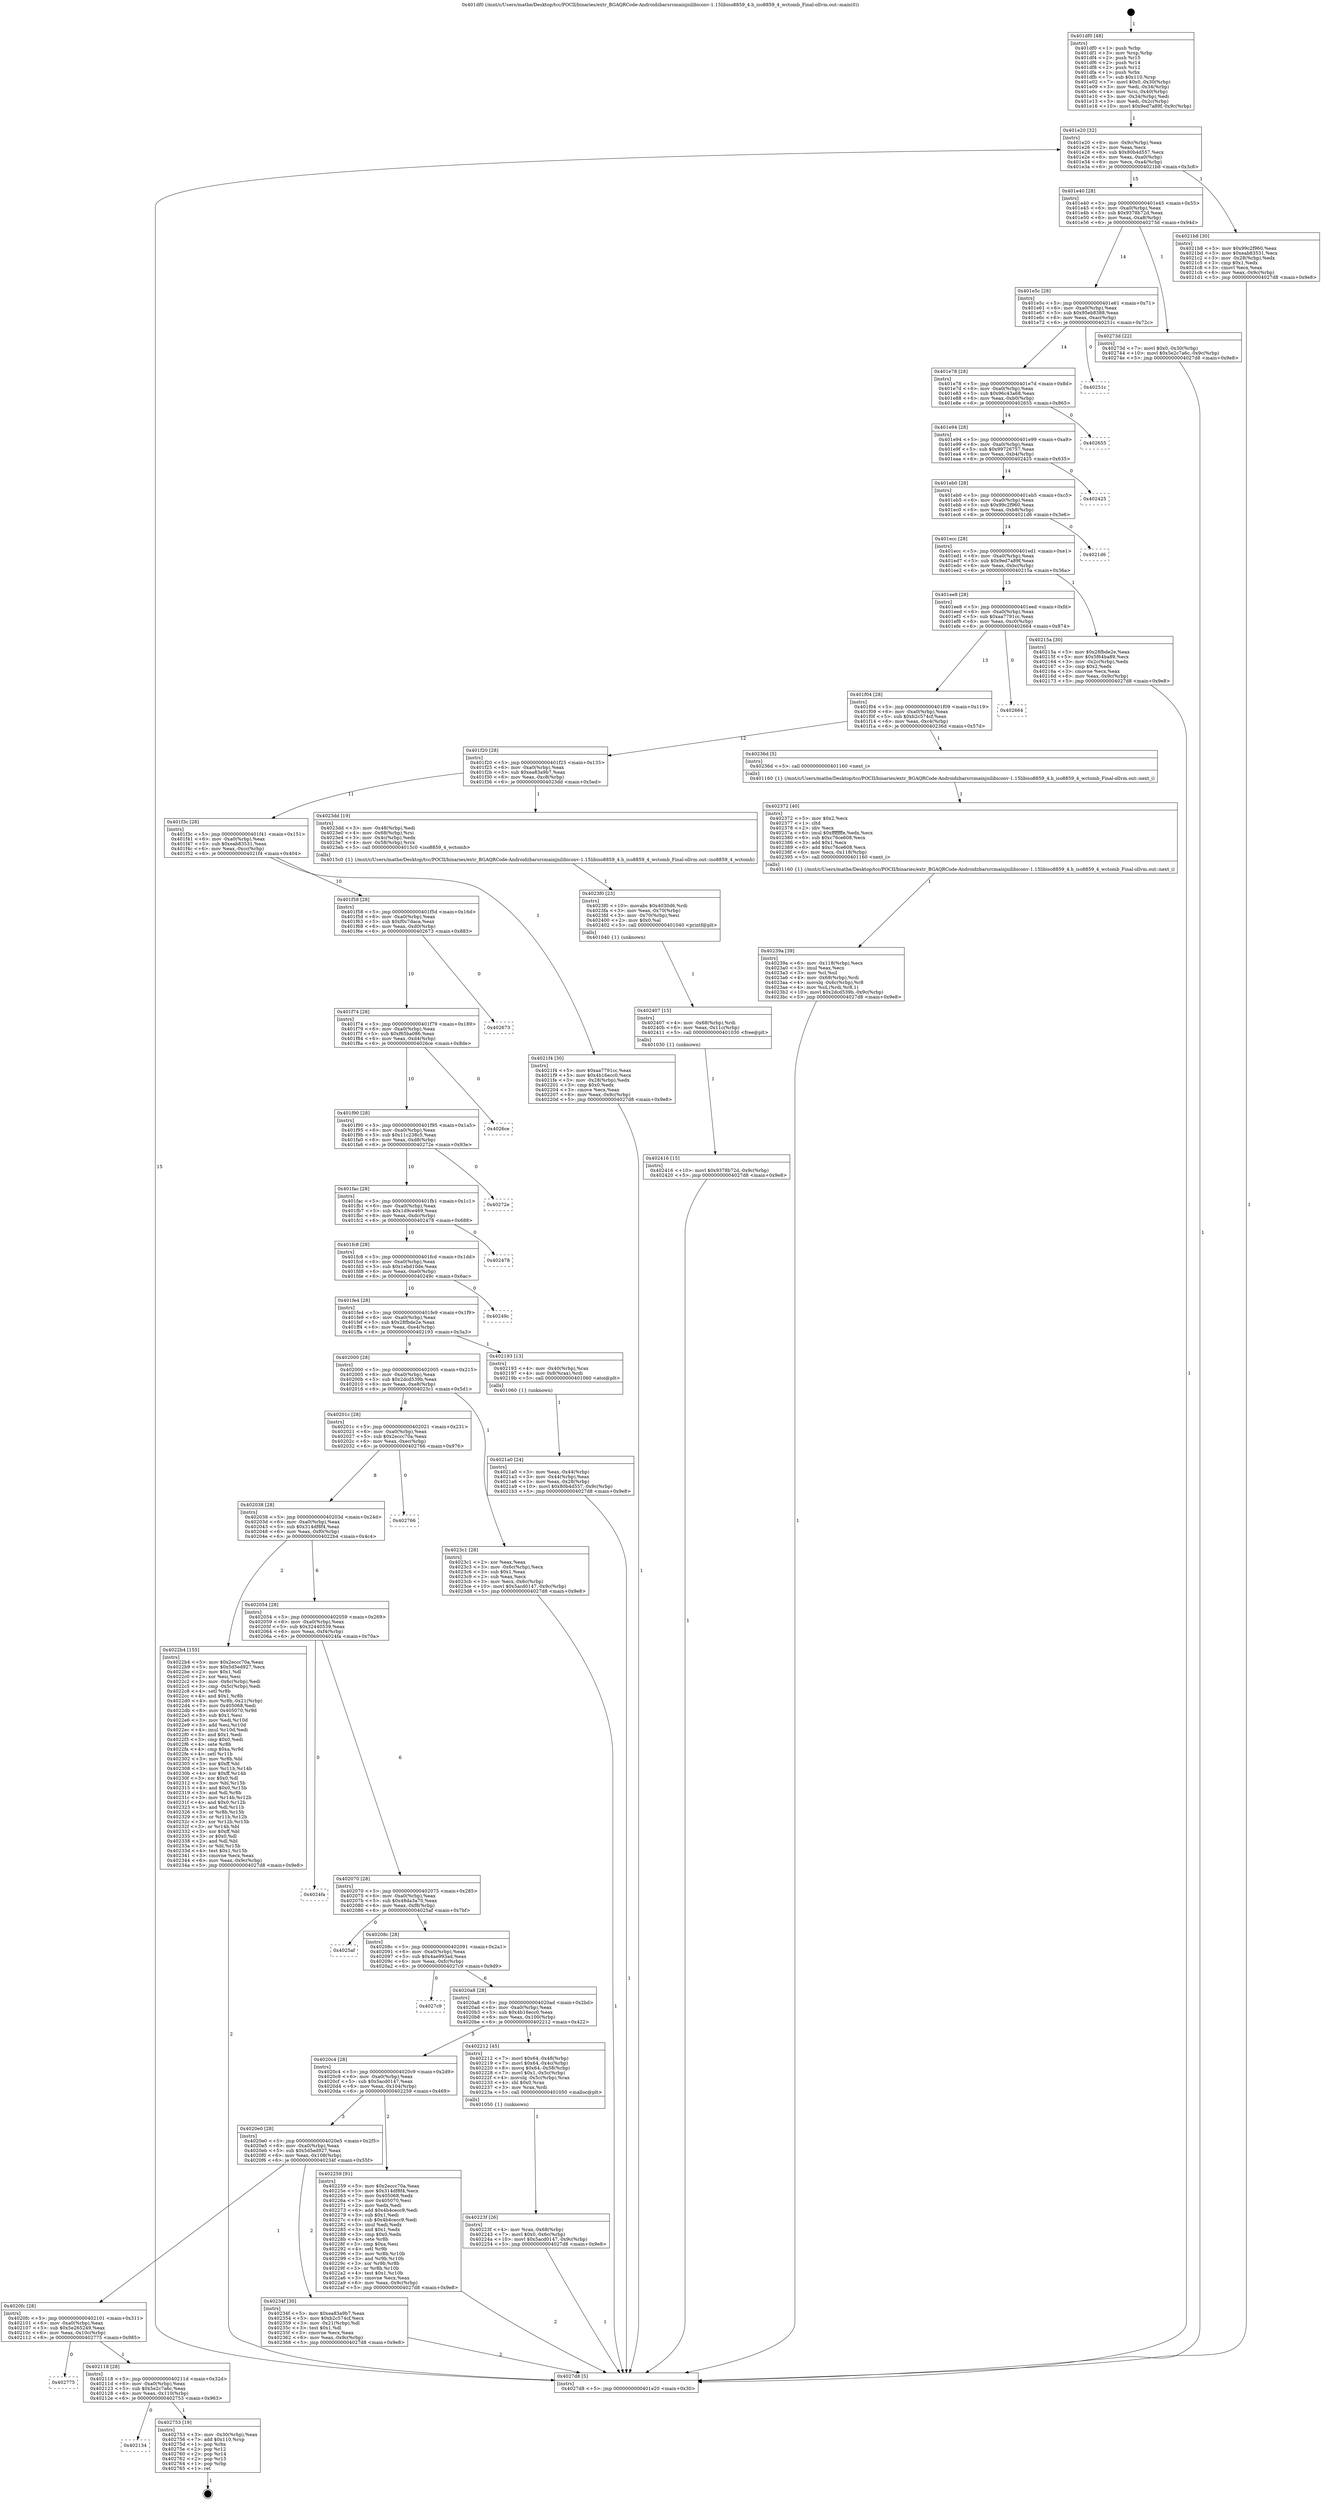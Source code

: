 digraph "0x401df0" {
  label = "0x401df0 (/mnt/c/Users/mathe/Desktop/tcc/POCII/binaries/extr_BGAQRCode-Androidzbarsrcmainjnilibiconv-1.15libiso8859_4.h_iso8859_4_wctomb_Final-ollvm.out::main(0))"
  labelloc = "t"
  node[shape=record]

  Entry [label="",width=0.3,height=0.3,shape=circle,fillcolor=black,style=filled]
  "0x401e20" [label="{
     0x401e20 [32]\l
     | [instrs]\l
     &nbsp;&nbsp;0x401e20 \<+6\>: mov -0x9c(%rbp),%eax\l
     &nbsp;&nbsp;0x401e26 \<+2\>: mov %eax,%ecx\l
     &nbsp;&nbsp;0x401e28 \<+6\>: sub $0x80b4d557,%ecx\l
     &nbsp;&nbsp;0x401e2e \<+6\>: mov %eax,-0xa0(%rbp)\l
     &nbsp;&nbsp;0x401e34 \<+6\>: mov %ecx,-0xa4(%rbp)\l
     &nbsp;&nbsp;0x401e3a \<+6\>: je 00000000004021b8 \<main+0x3c8\>\l
  }"]
  "0x4021b8" [label="{
     0x4021b8 [30]\l
     | [instrs]\l
     &nbsp;&nbsp;0x4021b8 \<+5\>: mov $0x99c2f960,%eax\l
     &nbsp;&nbsp;0x4021bd \<+5\>: mov $0xeab83531,%ecx\l
     &nbsp;&nbsp;0x4021c2 \<+3\>: mov -0x28(%rbp),%edx\l
     &nbsp;&nbsp;0x4021c5 \<+3\>: cmp $0x1,%edx\l
     &nbsp;&nbsp;0x4021c8 \<+3\>: cmovl %ecx,%eax\l
     &nbsp;&nbsp;0x4021cb \<+6\>: mov %eax,-0x9c(%rbp)\l
     &nbsp;&nbsp;0x4021d1 \<+5\>: jmp 00000000004027d8 \<main+0x9e8\>\l
  }"]
  "0x401e40" [label="{
     0x401e40 [28]\l
     | [instrs]\l
     &nbsp;&nbsp;0x401e40 \<+5\>: jmp 0000000000401e45 \<main+0x55\>\l
     &nbsp;&nbsp;0x401e45 \<+6\>: mov -0xa0(%rbp),%eax\l
     &nbsp;&nbsp;0x401e4b \<+5\>: sub $0x9378b72d,%eax\l
     &nbsp;&nbsp;0x401e50 \<+6\>: mov %eax,-0xa8(%rbp)\l
     &nbsp;&nbsp;0x401e56 \<+6\>: je 000000000040273d \<main+0x94d\>\l
  }"]
  Exit [label="",width=0.3,height=0.3,shape=circle,fillcolor=black,style=filled,peripheries=2]
  "0x40273d" [label="{
     0x40273d [22]\l
     | [instrs]\l
     &nbsp;&nbsp;0x40273d \<+7\>: movl $0x0,-0x30(%rbp)\l
     &nbsp;&nbsp;0x402744 \<+10\>: movl $0x5e2c7a6c,-0x9c(%rbp)\l
     &nbsp;&nbsp;0x40274e \<+5\>: jmp 00000000004027d8 \<main+0x9e8\>\l
  }"]
  "0x401e5c" [label="{
     0x401e5c [28]\l
     | [instrs]\l
     &nbsp;&nbsp;0x401e5c \<+5\>: jmp 0000000000401e61 \<main+0x71\>\l
     &nbsp;&nbsp;0x401e61 \<+6\>: mov -0xa0(%rbp),%eax\l
     &nbsp;&nbsp;0x401e67 \<+5\>: sub $0x95eb8388,%eax\l
     &nbsp;&nbsp;0x401e6c \<+6\>: mov %eax,-0xac(%rbp)\l
     &nbsp;&nbsp;0x401e72 \<+6\>: je 000000000040251c \<main+0x72c\>\l
  }"]
  "0x402134" [label="{
     0x402134\l
  }", style=dashed]
  "0x40251c" [label="{
     0x40251c\l
  }", style=dashed]
  "0x401e78" [label="{
     0x401e78 [28]\l
     | [instrs]\l
     &nbsp;&nbsp;0x401e78 \<+5\>: jmp 0000000000401e7d \<main+0x8d\>\l
     &nbsp;&nbsp;0x401e7d \<+6\>: mov -0xa0(%rbp),%eax\l
     &nbsp;&nbsp;0x401e83 \<+5\>: sub $0x96c43a68,%eax\l
     &nbsp;&nbsp;0x401e88 \<+6\>: mov %eax,-0xb0(%rbp)\l
     &nbsp;&nbsp;0x401e8e \<+6\>: je 0000000000402655 \<main+0x865\>\l
  }"]
  "0x402753" [label="{
     0x402753 [19]\l
     | [instrs]\l
     &nbsp;&nbsp;0x402753 \<+3\>: mov -0x30(%rbp),%eax\l
     &nbsp;&nbsp;0x402756 \<+7\>: add $0x110,%rsp\l
     &nbsp;&nbsp;0x40275d \<+1\>: pop %rbx\l
     &nbsp;&nbsp;0x40275e \<+2\>: pop %r12\l
     &nbsp;&nbsp;0x402760 \<+2\>: pop %r14\l
     &nbsp;&nbsp;0x402762 \<+2\>: pop %r15\l
     &nbsp;&nbsp;0x402764 \<+1\>: pop %rbp\l
     &nbsp;&nbsp;0x402765 \<+1\>: ret\l
  }"]
  "0x402655" [label="{
     0x402655\l
  }", style=dashed]
  "0x401e94" [label="{
     0x401e94 [28]\l
     | [instrs]\l
     &nbsp;&nbsp;0x401e94 \<+5\>: jmp 0000000000401e99 \<main+0xa9\>\l
     &nbsp;&nbsp;0x401e99 \<+6\>: mov -0xa0(%rbp),%eax\l
     &nbsp;&nbsp;0x401e9f \<+5\>: sub $0x99726757,%eax\l
     &nbsp;&nbsp;0x401ea4 \<+6\>: mov %eax,-0xb4(%rbp)\l
     &nbsp;&nbsp;0x401eaa \<+6\>: je 0000000000402425 \<main+0x635\>\l
  }"]
  "0x402118" [label="{
     0x402118 [28]\l
     | [instrs]\l
     &nbsp;&nbsp;0x402118 \<+5\>: jmp 000000000040211d \<main+0x32d\>\l
     &nbsp;&nbsp;0x40211d \<+6\>: mov -0xa0(%rbp),%eax\l
     &nbsp;&nbsp;0x402123 \<+5\>: sub $0x5e2c7a6c,%eax\l
     &nbsp;&nbsp;0x402128 \<+6\>: mov %eax,-0x110(%rbp)\l
     &nbsp;&nbsp;0x40212e \<+6\>: je 0000000000402753 \<main+0x963\>\l
  }"]
  "0x402425" [label="{
     0x402425\l
  }", style=dashed]
  "0x401eb0" [label="{
     0x401eb0 [28]\l
     | [instrs]\l
     &nbsp;&nbsp;0x401eb0 \<+5\>: jmp 0000000000401eb5 \<main+0xc5\>\l
     &nbsp;&nbsp;0x401eb5 \<+6\>: mov -0xa0(%rbp),%eax\l
     &nbsp;&nbsp;0x401ebb \<+5\>: sub $0x99c2f960,%eax\l
     &nbsp;&nbsp;0x401ec0 \<+6\>: mov %eax,-0xb8(%rbp)\l
     &nbsp;&nbsp;0x401ec6 \<+6\>: je 00000000004021d6 \<main+0x3e6\>\l
  }"]
  "0x402775" [label="{
     0x402775\l
  }", style=dashed]
  "0x4021d6" [label="{
     0x4021d6\l
  }", style=dashed]
  "0x401ecc" [label="{
     0x401ecc [28]\l
     | [instrs]\l
     &nbsp;&nbsp;0x401ecc \<+5\>: jmp 0000000000401ed1 \<main+0xe1\>\l
     &nbsp;&nbsp;0x401ed1 \<+6\>: mov -0xa0(%rbp),%eax\l
     &nbsp;&nbsp;0x401ed7 \<+5\>: sub $0x9ed7a89f,%eax\l
     &nbsp;&nbsp;0x401edc \<+6\>: mov %eax,-0xbc(%rbp)\l
     &nbsp;&nbsp;0x401ee2 \<+6\>: je 000000000040215a \<main+0x36a\>\l
  }"]
  "0x402416" [label="{
     0x402416 [15]\l
     | [instrs]\l
     &nbsp;&nbsp;0x402416 \<+10\>: movl $0x9378b72d,-0x9c(%rbp)\l
     &nbsp;&nbsp;0x402420 \<+5\>: jmp 00000000004027d8 \<main+0x9e8\>\l
  }"]
  "0x40215a" [label="{
     0x40215a [30]\l
     | [instrs]\l
     &nbsp;&nbsp;0x40215a \<+5\>: mov $0x28fbde2e,%eax\l
     &nbsp;&nbsp;0x40215f \<+5\>: mov $0x5f64ba89,%ecx\l
     &nbsp;&nbsp;0x402164 \<+3\>: mov -0x2c(%rbp),%edx\l
     &nbsp;&nbsp;0x402167 \<+3\>: cmp $0x2,%edx\l
     &nbsp;&nbsp;0x40216a \<+3\>: cmovne %ecx,%eax\l
     &nbsp;&nbsp;0x40216d \<+6\>: mov %eax,-0x9c(%rbp)\l
     &nbsp;&nbsp;0x402173 \<+5\>: jmp 00000000004027d8 \<main+0x9e8\>\l
  }"]
  "0x401ee8" [label="{
     0x401ee8 [28]\l
     | [instrs]\l
     &nbsp;&nbsp;0x401ee8 \<+5\>: jmp 0000000000401eed \<main+0xfd\>\l
     &nbsp;&nbsp;0x401eed \<+6\>: mov -0xa0(%rbp),%eax\l
     &nbsp;&nbsp;0x401ef3 \<+5\>: sub $0xaa7791cc,%eax\l
     &nbsp;&nbsp;0x401ef8 \<+6\>: mov %eax,-0xc0(%rbp)\l
     &nbsp;&nbsp;0x401efe \<+6\>: je 0000000000402664 \<main+0x874\>\l
  }"]
  "0x4027d8" [label="{
     0x4027d8 [5]\l
     | [instrs]\l
     &nbsp;&nbsp;0x4027d8 \<+5\>: jmp 0000000000401e20 \<main+0x30\>\l
  }"]
  "0x401df0" [label="{
     0x401df0 [48]\l
     | [instrs]\l
     &nbsp;&nbsp;0x401df0 \<+1\>: push %rbp\l
     &nbsp;&nbsp;0x401df1 \<+3\>: mov %rsp,%rbp\l
     &nbsp;&nbsp;0x401df4 \<+2\>: push %r15\l
     &nbsp;&nbsp;0x401df6 \<+2\>: push %r14\l
     &nbsp;&nbsp;0x401df8 \<+2\>: push %r12\l
     &nbsp;&nbsp;0x401dfa \<+1\>: push %rbx\l
     &nbsp;&nbsp;0x401dfb \<+7\>: sub $0x110,%rsp\l
     &nbsp;&nbsp;0x401e02 \<+7\>: movl $0x0,-0x30(%rbp)\l
     &nbsp;&nbsp;0x401e09 \<+3\>: mov %edi,-0x34(%rbp)\l
     &nbsp;&nbsp;0x401e0c \<+4\>: mov %rsi,-0x40(%rbp)\l
     &nbsp;&nbsp;0x401e10 \<+3\>: mov -0x34(%rbp),%edi\l
     &nbsp;&nbsp;0x401e13 \<+3\>: mov %edi,-0x2c(%rbp)\l
     &nbsp;&nbsp;0x401e16 \<+10\>: movl $0x9ed7a89f,-0x9c(%rbp)\l
  }"]
  "0x402407" [label="{
     0x402407 [15]\l
     | [instrs]\l
     &nbsp;&nbsp;0x402407 \<+4\>: mov -0x68(%rbp),%rdi\l
     &nbsp;&nbsp;0x40240b \<+6\>: mov %eax,-0x11c(%rbp)\l
     &nbsp;&nbsp;0x402411 \<+5\>: call 0000000000401030 \<free@plt\>\l
     | [calls]\l
     &nbsp;&nbsp;0x401030 \{1\} (unknown)\l
  }"]
  "0x402664" [label="{
     0x402664\l
  }", style=dashed]
  "0x401f04" [label="{
     0x401f04 [28]\l
     | [instrs]\l
     &nbsp;&nbsp;0x401f04 \<+5\>: jmp 0000000000401f09 \<main+0x119\>\l
     &nbsp;&nbsp;0x401f09 \<+6\>: mov -0xa0(%rbp),%eax\l
     &nbsp;&nbsp;0x401f0f \<+5\>: sub $0xb2c574cf,%eax\l
     &nbsp;&nbsp;0x401f14 \<+6\>: mov %eax,-0xc4(%rbp)\l
     &nbsp;&nbsp;0x401f1a \<+6\>: je 000000000040236d \<main+0x57d\>\l
  }"]
  "0x4023f0" [label="{
     0x4023f0 [23]\l
     | [instrs]\l
     &nbsp;&nbsp;0x4023f0 \<+10\>: movabs $0x4030d6,%rdi\l
     &nbsp;&nbsp;0x4023fa \<+3\>: mov %eax,-0x70(%rbp)\l
     &nbsp;&nbsp;0x4023fd \<+3\>: mov -0x70(%rbp),%esi\l
     &nbsp;&nbsp;0x402400 \<+2\>: mov $0x0,%al\l
     &nbsp;&nbsp;0x402402 \<+5\>: call 0000000000401040 \<printf@plt\>\l
     | [calls]\l
     &nbsp;&nbsp;0x401040 \{1\} (unknown)\l
  }"]
  "0x40236d" [label="{
     0x40236d [5]\l
     | [instrs]\l
     &nbsp;&nbsp;0x40236d \<+5\>: call 0000000000401160 \<next_i\>\l
     | [calls]\l
     &nbsp;&nbsp;0x401160 \{1\} (/mnt/c/Users/mathe/Desktop/tcc/POCII/binaries/extr_BGAQRCode-Androidzbarsrcmainjnilibiconv-1.15libiso8859_4.h_iso8859_4_wctomb_Final-ollvm.out::next_i)\l
  }"]
  "0x401f20" [label="{
     0x401f20 [28]\l
     | [instrs]\l
     &nbsp;&nbsp;0x401f20 \<+5\>: jmp 0000000000401f25 \<main+0x135\>\l
     &nbsp;&nbsp;0x401f25 \<+6\>: mov -0xa0(%rbp),%eax\l
     &nbsp;&nbsp;0x401f2b \<+5\>: sub $0xea83a9b7,%eax\l
     &nbsp;&nbsp;0x401f30 \<+6\>: mov %eax,-0xc8(%rbp)\l
     &nbsp;&nbsp;0x401f36 \<+6\>: je 00000000004023dd \<main+0x5ed\>\l
  }"]
  "0x40239a" [label="{
     0x40239a [39]\l
     | [instrs]\l
     &nbsp;&nbsp;0x40239a \<+6\>: mov -0x118(%rbp),%ecx\l
     &nbsp;&nbsp;0x4023a0 \<+3\>: imul %eax,%ecx\l
     &nbsp;&nbsp;0x4023a3 \<+3\>: mov %cl,%sil\l
     &nbsp;&nbsp;0x4023a6 \<+4\>: mov -0x68(%rbp),%rdi\l
     &nbsp;&nbsp;0x4023aa \<+4\>: movslq -0x6c(%rbp),%r8\l
     &nbsp;&nbsp;0x4023ae \<+4\>: mov %sil,(%rdi,%r8,1)\l
     &nbsp;&nbsp;0x4023b2 \<+10\>: movl $0x2dcd539b,-0x9c(%rbp)\l
     &nbsp;&nbsp;0x4023bc \<+5\>: jmp 00000000004027d8 \<main+0x9e8\>\l
  }"]
  "0x4023dd" [label="{
     0x4023dd [19]\l
     | [instrs]\l
     &nbsp;&nbsp;0x4023dd \<+3\>: mov -0x48(%rbp),%edi\l
     &nbsp;&nbsp;0x4023e0 \<+4\>: mov -0x68(%rbp),%rsi\l
     &nbsp;&nbsp;0x4023e4 \<+3\>: mov -0x4c(%rbp),%edx\l
     &nbsp;&nbsp;0x4023e7 \<+4\>: mov -0x58(%rbp),%rcx\l
     &nbsp;&nbsp;0x4023eb \<+5\>: call 00000000004015c0 \<iso8859_4_wctomb\>\l
     | [calls]\l
     &nbsp;&nbsp;0x4015c0 \{1\} (/mnt/c/Users/mathe/Desktop/tcc/POCII/binaries/extr_BGAQRCode-Androidzbarsrcmainjnilibiconv-1.15libiso8859_4.h_iso8859_4_wctomb_Final-ollvm.out::iso8859_4_wctomb)\l
  }"]
  "0x401f3c" [label="{
     0x401f3c [28]\l
     | [instrs]\l
     &nbsp;&nbsp;0x401f3c \<+5\>: jmp 0000000000401f41 \<main+0x151\>\l
     &nbsp;&nbsp;0x401f41 \<+6\>: mov -0xa0(%rbp),%eax\l
     &nbsp;&nbsp;0x401f47 \<+5\>: sub $0xeab83531,%eax\l
     &nbsp;&nbsp;0x401f4c \<+6\>: mov %eax,-0xcc(%rbp)\l
     &nbsp;&nbsp;0x401f52 \<+6\>: je 00000000004021f4 \<main+0x404\>\l
  }"]
  "0x402372" [label="{
     0x402372 [40]\l
     | [instrs]\l
     &nbsp;&nbsp;0x402372 \<+5\>: mov $0x2,%ecx\l
     &nbsp;&nbsp;0x402377 \<+1\>: cltd\l
     &nbsp;&nbsp;0x402378 \<+2\>: idiv %ecx\l
     &nbsp;&nbsp;0x40237a \<+6\>: imul $0xfffffffe,%edx,%ecx\l
     &nbsp;&nbsp;0x402380 \<+6\>: sub $0xc76ce608,%ecx\l
     &nbsp;&nbsp;0x402386 \<+3\>: add $0x1,%ecx\l
     &nbsp;&nbsp;0x402389 \<+6\>: add $0xc76ce608,%ecx\l
     &nbsp;&nbsp;0x40238f \<+6\>: mov %ecx,-0x118(%rbp)\l
     &nbsp;&nbsp;0x402395 \<+5\>: call 0000000000401160 \<next_i\>\l
     | [calls]\l
     &nbsp;&nbsp;0x401160 \{1\} (/mnt/c/Users/mathe/Desktop/tcc/POCII/binaries/extr_BGAQRCode-Androidzbarsrcmainjnilibiconv-1.15libiso8859_4.h_iso8859_4_wctomb_Final-ollvm.out::next_i)\l
  }"]
  "0x4021f4" [label="{
     0x4021f4 [30]\l
     | [instrs]\l
     &nbsp;&nbsp;0x4021f4 \<+5\>: mov $0xaa7791cc,%eax\l
     &nbsp;&nbsp;0x4021f9 \<+5\>: mov $0x4b16ecc0,%ecx\l
     &nbsp;&nbsp;0x4021fe \<+3\>: mov -0x28(%rbp),%edx\l
     &nbsp;&nbsp;0x402201 \<+3\>: cmp $0x0,%edx\l
     &nbsp;&nbsp;0x402204 \<+3\>: cmove %ecx,%eax\l
     &nbsp;&nbsp;0x402207 \<+6\>: mov %eax,-0x9c(%rbp)\l
     &nbsp;&nbsp;0x40220d \<+5\>: jmp 00000000004027d8 \<main+0x9e8\>\l
  }"]
  "0x401f58" [label="{
     0x401f58 [28]\l
     | [instrs]\l
     &nbsp;&nbsp;0x401f58 \<+5\>: jmp 0000000000401f5d \<main+0x16d\>\l
     &nbsp;&nbsp;0x401f5d \<+6\>: mov -0xa0(%rbp),%eax\l
     &nbsp;&nbsp;0x401f63 \<+5\>: sub $0xf0c7daca,%eax\l
     &nbsp;&nbsp;0x401f68 \<+6\>: mov %eax,-0xd0(%rbp)\l
     &nbsp;&nbsp;0x401f6e \<+6\>: je 0000000000402673 \<main+0x883\>\l
  }"]
  "0x4020fc" [label="{
     0x4020fc [28]\l
     | [instrs]\l
     &nbsp;&nbsp;0x4020fc \<+5\>: jmp 0000000000402101 \<main+0x311\>\l
     &nbsp;&nbsp;0x402101 \<+6\>: mov -0xa0(%rbp),%eax\l
     &nbsp;&nbsp;0x402107 \<+5\>: sub $0x5e265249,%eax\l
     &nbsp;&nbsp;0x40210c \<+6\>: mov %eax,-0x10c(%rbp)\l
     &nbsp;&nbsp;0x402112 \<+6\>: je 0000000000402775 \<main+0x985\>\l
  }"]
  "0x402673" [label="{
     0x402673\l
  }", style=dashed]
  "0x401f74" [label="{
     0x401f74 [28]\l
     | [instrs]\l
     &nbsp;&nbsp;0x401f74 \<+5\>: jmp 0000000000401f79 \<main+0x189\>\l
     &nbsp;&nbsp;0x401f79 \<+6\>: mov -0xa0(%rbp),%eax\l
     &nbsp;&nbsp;0x401f7f \<+5\>: sub $0xf65ba086,%eax\l
     &nbsp;&nbsp;0x401f84 \<+6\>: mov %eax,-0xd4(%rbp)\l
     &nbsp;&nbsp;0x401f8a \<+6\>: je 00000000004026ce \<main+0x8de\>\l
  }"]
  "0x40234f" [label="{
     0x40234f [30]\l
     | [instrs]\l
     &nbsp;&nbsp;0x40234f \<+5\>: mov $0xea83a9b7,%eax\l
     &nbsp;&nbsp;0x402354 \<+5\>: mov $0xb2c574cf,%ecx\l
     &nbsp;&nbsp;0x402359 \<+3\>: mov -0x21(%rbp),%dl\l
     &nbsp;&nbsp;0x40235c \<+3\>: test $0x1,%dl\l
     &nbsp;&nbsp;0x40235f \<+3\>: cmovne %ecx,%eax\l
     &nbsp;&nbsp;0x402362 \<+6\>: mov %eax,-0x9c(%rbp)\l
     &nbsp;&nbsp;0x402368 \<+5\>: jmp 00000000004027d8 \<main+0x9e8\>\l
  }"]
  "0x4026ce" [label="{
     0x4026ce\l
  }", style=dashed]
  "0x401f90" [label="{
     0x401f90 [28]\l
     | [instrs]\l
     &nbsp;&nbsp;0x401f90 \<+5\>: jmp 0000000000401f95 \<main+0x1a5\>\l
     &nbsp;&nbsp;0x401f95 \<+6\>: mov -0xa0(%rbp),%eax\l
     &nbsp;&nbsp;0x401f9b \<+5\>: sub $0x11c238c5,%eax\l
     &nbsp;&nbsp;0x401fa0 \<+6\>: mov %eax,-0xd8(%rbp)\l
     &nbsp;&nbsp;0x401fa6 \<+6\>: je 000000000040272e \<main+0x93e\>\l
  }"]
  "0x4020e0" [label="{
     0x4020e0 [28]\l
     | [instrs]\l
     &nbsp;&nbsp;0x4020e0 \<+5\>: jmp 00000000004020e5 \<main+0x2f5\>\l
     &nbsp;&nbsp;0x4020e5 \<+6\>: mov -0xa0(%rbp),%eax\l
     &nbsp;&nbsp;0x4020eb \<+5\>: sub $0x5d5ed927,%eax\l
     &nbsp;&nbsp;0x4020f0 \<+6\>: mov %eax,-0x108(%rbp)\l
     &nbsp;&nbsp;0x4020f6 \<+6\>: je 000000000040234f \<main+0x55f\>\l
  }"]
  "0x40272e" [label="{
     0x40272e\l
  }", style=dashed]
  "0x401fac" [label="{
     0x401fac [28]\l
     | [instrs]\l
     &nbsp;&nbsp;0x401fac \<+5\>: jmp 0000000000401fb1 \<main+0x1c1\>\l
     &nbsp;&nbsp;0x401fb1 \<+6\>: mov -0xa0(%rbp),%eax\l
     &nbsp;&nbsp;0x401fb7 \<+5\>: sub $0x1d9ce469,%eax\l
     &nbsp;&nbsp;0x401fbc \<+6\>: mov %eax,-0xdc(%rbp)\l
     &nbsp;&nbsp;0x401fc2 \<+6\>: je 0000000000402478 \<main+0x688\>\l
  }"]
  "0x402259" [label="{
     0x402259 [91]\l
     | [instrs]\l
     &nbsp;&nbsp;0x402259 \<+5\>: mov $0x2eccc70a,%eax\l
     &nbsp;&nbsp;0x40225e \<+5\>: mov $0x314df8f4,%ecx\l
     &nbsp;&nbsp;0x402263 \<+7\>: mov 0x405068,%edx\l
     &nbsp;&nbsp;0x40226a \<+7\>: mov 0x405070,%esi\l
     &nbsp;&nbsp;0x402271 \<+2\>: mov %edx,%edi\l
     &nbsp;&nbsp;0x402273 \<+6\>: add $0x4b4cecc9,%edi\l
     &nbsp;&nbsp;0x402279 \<+3\>: sub $0x1,%edi\l
     &nbsp;&nbsp;0x40227c \<+6\>: sub $0x4b4cecc9,%edi\l
     &nbsp;&nbsp;0x402282 \<+3\>: imul %edi,%edx\l
     &nbsp;&nbsp;0x402285 \<+3\>: and $0x1,%edx\l
     &nbsp;&nbsp;0x402288 \<+3\>: cmp $0x0,%edx\l
     &nbsp;&nbsp;0x40228b \<+4\>: sete %r8b\l
     &nbsp;&nbsp;0x40228f \<+3\>: cmp $0xa,%esi\l
     &nbsp;&nbsp;0x402292 \<+4\>: setl %r9b\l
     &nbsp;&nbsp;0x402296 \<+3\>: mov %r8b,%r10b\l
     &nbsp;&nbsp;0x402299 \<+3\>: and %r9b,%r10b\l
     &nbsp;&nbsp;0x40229c \<+3\>: xor %r9b,%r8b\l
     &nbsp;&nbsp;0x40229f \<+3\>: or %r8b,%r10b\l
     &nbsp;&nbsp;0x4022a2 \<+4\>: test $0x1,%r10b\l
     &nbsp;&nbsp;0x4022a6 \<+3\>: cmovne %ecx,%eax\l
     &nbsp;&nbsp;0x4022a9 \<+6\>: mov %eax,-0x9c(%rbp)\l
     &nbsp;&nbsp;0x4022af \<+5\>: jmp 00000000004027d8 \<main+0x9e8\>\l
  }"]
  "0x402478" [label="{
     0x402478\l
  }", style=dashed]
  "0x401fc8" [label="{
     0x401fc8 [28]\l
     | [instrs]\l
     &nbsp;&nbsp;0x401fc8 \<+5\>: jmp 0000000000401fcd \<main+0x1dd\>\l
     &nbsp;&nbsp;0x401fcd \<+6\>: mov -0xa0(%rbp),%eax\l
     &nbsp;&nbsp;0x401fd3 \<+5\>: sub $0x1ebd10de,%eax\l
     &nbsp;&nbsp;0x401fd8 \<+6\>: mov %eax,-0xe0(%rbp)\l
     &nbsp;&nbsp;0x401fde \<+6\>: je 000000000040249c \<main+0x6ac\>\l
  }"]
  "0x40223f" [label="{
     0x40223f [26]\l
     | [instrs]\l
     &nbsp;&nbsp;0x40223f \<+4\>: mov %rax,-0x68(%rbp)\l
     &nbsp;&nbsp;0x402243 \<+7\>: movl $0x0,-0x6c(%rbp)\l
     &nbsp;&nbsp;0x40224a \<+10\>: movl $0x5acd0147,-0x9c(%rbp)\l
     &nbsp;&nbsp;0x402254 \<+5\>: jmp 00000000004027d8 \<main+0x9e8\>\l
  }"]
  "0x40249c" [label="{
     0x40249c\l
  }", style=dashed]
  "0x401fe4" [label="{
     0x401fe4 [28]\l
     | [instrs]\l
     &nbsp;&nbsp;0x401fe4 \<+5\>: jmp 0000000000401fe9 \<main+0x1f9\>\l
     &nbsp;&nbsp;0x401fe9 \<+6\>: mov -0xa0(%rbp),%eax\l
     &nbsp;&nbsp;0x401fef \<+5\>: sub $0x28fbde2e,%eax\l
     &nbsp;&nbsp;0x401ff4 \<+6\>: mov %eax,-0xe4(%rbp)\l
     &nbsp;&nbsp;0x401ffa \<+6\>: je 0000000000402193 \<main+0x3a3\>\l
  }"]
  "0x4020c4" [label="{
     0x4020c4 [28]\l
     | [instrs]\l
     &nbsp;&nbsp;0x4020c4 \<+5\>: jmp 00000000004020c9 \<main+0x2d9\>\l
     &nbsp;&nbsp;0x4020c9 \<+6\>: mov -0xa0(%rbp),%eax\l
     &nbsp;&nbsp;0x4020cf \<+5\>: sub $0x5acd0147,%eax\l
     &nbsp;&nbsp;0x4020d4 \<+6\>: mov %eax,-0x104(%rbp)\l
     &nbsp;&nbsp;0x4020da \<+6\>: je 0000000000402259 \<main+0x469\>\l
  }"]
  "0x402193" [label="{
     0x402193 [13]\l
     | [instrs]\l
     &nbsp;&nbsp;0x402193 \<+4\>: mov -0x40(%rbp),%rax\l
     &nbsp;&nbsp;0x402197 \<+4\>: mov 0x8(%rax),%rdi\l
     &nbsp;&nbsp;0x40219b \<+5\>: call 0000000000401060 \<atoi@plt\>\l
     | [calls]\l
     &nbsp;&nbsp;0x401060 \{1\} (unknown)\l
  }"]
  "0x402000" [label="{
     0x402000 [28]\l
     | [instrs]\l
     &nbsp;&nbsp;0x402000 \<+5\>: jmp 0000000000402005 \<main+0x215\>\l
     &nbsp;&nbsp;0x402005 \<+6\>: mov -0xa0(%rbp),%eax\l
     &nbsp;&nbsp;0x40200b \<+5\>: sub $0x2dcd539b,%eax\l
     &nbsp;&nbsp;0x402010 \<+6\>: mov %eax,-0xe8(%rbp)\l
     &nbsp;&nbsp;0x402016 \<+6\>: je 00000000004023c1 \<main+0x5d1\>\l
  }"]
  "0x4021a0" [label="{
     0x4021a0 [24]\l
     | [instrs]\l
     &nbsp;&nbsp;0x4021a0 \<+3\>: mov %eax,-0x44(%rbp)\l
     &nbsp;&nbsp;0x4021a3 \<+3\>: mov -0x44(%rbp),%eax\l
     &nbsp;&nbsp;0x4021a6 \<+3\>: mov %eax,-0x28(%rbp)\l
     &nbsp;&nbsp;0x4021a9 \<+10\>: movl $0x80b4d557,-0x9c(%rbp)\l
     &nbsp;&nbsp;0x4021b3 \<+5\>: jmp 00000000004027d8 \<main+0x9e8\>\l
  }"]
  "0x402212" [label="{
     0x402212 [45]\l
     | [instrs]\l
     &nbsp;&nbsp;0x402212 \<+7\>: movl $0x64,-0x48(%rbp)\l
     &nbsp;&nbsp;0x402219 \<+7\>: movl $0x64,-0x4c(%rbp)\l
     &nbsp;&nbsp;0x402220 \<+8\>: movq $0x64,-0x58(%rbp)\l
     &nbsp;&nbsp;0x402228 \<+7\>: movl $0x1,-0x5c(%rbp)\l
     &nbsp;&nbsp;0x40222f \<+4\>: movslq -0x5c(%rbp),%rax\l
     &nbsp;&nbsp;0x402233 \<+4\>: shl $0x0,%rax\l
     &nbsp;&nbsp;0x402237 \<+3\>: mov %rax,%rdi\l
     &nbsp;&nbsp;0x40223a \<+5\>: call 0000000000401050 \<malloc@plt\>\l
     | [calls]\l
     &nbsp;&nbsp;0x401050 \{1\} (unknown)\l
  }"]
  "0x4023c1" [label="{
     0x4023c1 [28]\l
     | [instrs]\l
     &nbsp;&nbsp;0x4023c1 \<+2\>: xor %eax,%eax\l
     &nbsp;&nbsp;0x4023c3 \<+3\>: mov -0x6c(%rbp),%ecx\l
     &nbsp;&nbsp;0x4023c6 \<+3\>: sub $0x1,%eax\l
     &nbsp;&nbsp;0x4023c9 \<+2\>: sub %eax,%ecx\l
     &nbsp;&nbsp;0x4023cb \<+3\>: mov %ecx,-0x6c(%rbp)\l
     &nbsp;&nbsp;0x4023ce \<+10\>: movl $0x5acd0147,-0x9c(%rbp)\l
     &nbsp;&nbsp;0x4023d8 \<+5\>: jmp 00000000004027d8 \<main+0x9e8\>\l
  }"]
  "0x40201c" [label="{
     0x40201c [28]\l
     | [instrs]\l
     &nbsp;&nbsp;0x40201c \<+5\>: jmp 0000000000402021 \<main+0x231\>\l
     &nbsp;&nbsp;0x402021 \<+6\>: mov -0xa0(%rbp),%eax\l
     &nbsp;&nbsp;0x402027 \<+5\>: sub $0x2eccc70a,%eax\l
     &nbsp;&nbsp;0x40202c \<+6\>: mov %eax,-0xec(%rbp)\l
     &nbsp;&nbsp;0x402032 \<+6\>: je 0000000000402766 \<main+0x976\>\l
  }"]
  "0x4020a8" [label="{
     0x4020a8 [28]\l
     | [instrs]\l
     &nbsp;&nbsp;0x4020a8 \<+5\>: jmp 00000000004020ad \<main+0x2bd\>\l
     &nbsp;&nbsp;0x4020ad \<+6\>: mov -0xa0(%rbp),%eax\l
     &nbsp;&nbsp;0x4020b3 \<+5\>: sub $0x4b16ecc0,%eax\l
     &nbsp;&nbsp;0x4020b8 \<+6\>: mov %eax,-0x100(%rbp)\l
     &nbsp;&nbsp;0x4020be \<+6\>: je 0000000000402212 \<main+0x422\>\l
  }"]
  "0x402766" [label="{
     0x402766\l
  }", style=dashed]
  "0x402038" [label="{
     0x402038 [28]\l
     | [instrs]\l
     &nbsp;&nbsp;0x402038 \<+5\>: jmp 000000000040203d \<main+0x24d\>\l
     &nbsp;&nbsp;0x40203d \<+6\>: mov -0xa0(%rbp),%eax\l
     &nbsp;&nbsp;0x402043 \<+5\>: sub $0x314df8f4,%eax\l
     &nbsp;&nbsp;0x402048 \<+6\>: mov %eax,-0xf0(%rbp)\l
     &nbsp;&nbsp;0x40204e \<+6\>: je 00000000004022b4 \<main+0x4c4\>\l
  }"]
  "0x4027c9" [label="{
     0x4027c9\l
  }", style=dashed]
  "0x4022b4" [label="{
     0x4022b4 [155]\l
     | [instrs]\l
     &nbsp;&nbsp;0x4022b4 \<+5\>: mov $0x2eccc70a,%eax\l
     &nbsp;&nbsp;0x4022b9 \<+5\>: mov $0x5d5ed927,%ecx\l
     &nbsp;&nbsp;0x4022be \<+2\>: mov $0x1,%dl\l
     &nbsp;&nbsp;0x4022c0 \<+2\>: xor %esi,%esi\l
     &nbsp;&nbsp;0x4022c2 \<+3\>: mov -0x6c(%rbp),%edi\l
     &nbsp;&nbsp;0x4022c5 \<+3\>: cmp -0x5c(%rbp),%edi\l
     &nbsp;&nbsp;0x4022c8 \<+4\>: setl %r8b\l
     &nbsp;&nbsp;0x4022cc \<+4\>: and $0x1,%r8b\l
     &nbsp;&nbsp;0x4022d0 \<+4\>: mov %r8b,-0x21(%rbp)\l
     &nbsp;&nbsp;0x4022d4 \<+7\>: mov 0x405068,%edi\l
     &nbsp;&nbsp;0x4022db \<+8\>: mov 0x405070,%r9d\l
     &nbsp;&nbsp;0x4022e3 \<+3\>: sub $0x1,%esi\l
     &nbsp;&nbsp;0x4022e6 \<+3\>: mov %edi,%r10d\l
     &nbsp;&nbsp;0x4022e9 \<+3\>: add %esi,%r10d\l
     &nbsp;&nbsp;0x4022ec \<+4\>: imul %r10d,%edi\l
     &nbsp;&nbsp;0x4022f0 \<+3\>: and $0x1,%edi\l
     &nbsp;&nbsp;0x4022f3 \<+3\>: cmp $0x0,%edi\l
     &nbsp;&nbsp;0x4022f6 \<+4\>: sete %r8b\l
     &nbsp;&nbsp;0x4022fa \<+4\>: cmp $0xa,%r9d\l
     &nbsp;&nbsp;0x4022fe \<+4\>: setl %r11b\l
     &nbsp;&nbsp;0x402302 \<+3\>: mov %r8b,%bl\l
     &nbsp;&nbsp;0x402305 \<+3\>: xor $0xff,%bl\l
     &nbsp;&nbsp;0x402308 \<+3\>: mov %r11b,%r14b\l
     &nbsp;&nbsp;0x40230b \<+4\>: xor $0xff,%r14b\l
     &nbsp;&nbsp;0x40230f \<+3\>: xor $0x0,%dl\l
     &nbsp;&nbsp;0x402312 \<+3\>: mov %bl,%r15b\l
     &nbsp;&nbsp;0x402315 \<+4\>: and $0x0,%r15b\l
     &nbsp;&nbsp;0x402319 \<+3\>: and %dl,%r8b\l
     &nbsp;&nbsp;0x40231c \<+3\>: mov %r14b,%r12b\l
     &nbsp;&nbsp;0x40231f \<+4\>: and $0x0,%r12b\l
     &nbsp;&nbsp;0x402323 \<+3\>: and %dl,%r11b\l
     &nbsp;&nbsp;0x402326 \<+3\>: or %r8b,%r15b\l
     &nbsp;&nbsp;0x402329 \<+3\>: or %r11b,%r12b\l
     &nbsp;&nbsp;0x40232c \<+3\>: xor %r12b,%r15b\l
     &nbsp;&nbsp;0x40232f \<+3\>: or %r14b,%bl\l
     &nbsp;&nbsp;0x402332 \<+3\>: xor $0xff,%bl\l
     &nbsp;&nbsp;0x402335 \<+3\>: or $0x0,%dl\l
     &nbsp;&nbsp;0x402338 \<+2\>: and %dl,%bl\l
     &nbsp;&nbsp;0x40233a \<+3\>: or %bl,%r15b\l
     &nbsp;&nbsp;0x40233d \<+4\>: test $0x1,%r15b\l
     &nbsp;&nbsp;0x402341 \<+3\>: cmovne %ecx,%eax\l
     &nbsp;&nbsp;0x402344 \<+6\>: mov %eax,-0x9c(%rbp)\l
     &nbsp;&nbsp;0x40234a \<+5\>: jmp 00000000004027d8 \<main+0x9e8\>\l
  }"]
  "0x402054" [label="{
     0x402054 [28]\l
     | [instrs]\l
     &nbsp;&nbsp;0x402054 \<+5\>: jmp 0000000000402059 \<main+0x269\>\l
     &nbsp;&nbsp;0x402059 \<+6\>: mov -0xa0(%rbp),%eax\l
     &nbsp;&nbsp;0x40205f \<+5\>: sub $0x32440539,%eax\l
     &nbsp;&nbsp;0x402064 \<+6\>: mov %eax,-0xf4(%rbp)\l
     &nbsp;&nbsp;0x40206a \<+6\>: je 00000000004024fa \<main+0x70a\>\l
  }"]
  "0x40208c" [label="{
     0x40208c [28]\l
     | [instrs]\l
     &nbsp;&nbsp;0x40208c \<+5\>: jmp 0000000000402091 \<main+0x2a1\>\l
     &nbsp;&nbsp;0x402091 \<+6\>: mov -0xa0(%rbp),%eax\l
     &nbsp;&nbsp;0x402097 \<+5\>: sub $0x4ae993ad,%eax\l
     &nbsp;&nbsp;0x40209c \<+6\>: mov %eax,-0xfc(%rbp)\l
     &nbsp;&nbsp;0x4020a2 \<+6\>: je 00000000004027c9 \<main+0x9d9\>\l
  }"]
  "0x4024fa" [label="{
     0x4024fa\l
  }", style=dashed]
  "0x402070" [label="{
     0x402070 [28]\l
     | [instrs]\l
     &nbsp;&nbsp;0x402070 \<+5\>: jmp 0000000000402075 \<main+0x285\>\l
     &nbsp;&nbsp;0x402075 \<+6\>: mov -0xa0(%rbp),%eax\l
     &nbsp;&nbsp;0x40207b \<+5\>: sub $0x48da3a70,%eax\l
     &nbsp;&nbsp;0x402080 \<+6\>: mov %eax,-0xf8(%rbp)\l
     &nbsp;&nbsp;0x402086 \<+6\>: je 00000000004025af \<main+0x7bf\>\l
  }"]
  "0x4025af" [label="{
     0x4025af\l
  }", style=dashed]
  Entry -> "0x401df0" [label=" 1"]
  "0x401e20" -> "0x4021b8" [label=" 1"]
  "0x401e20" -> "0x401e40" [label=" 15"]
  "0x402753" -> Exit [label=" 1"]
  "0x401e40" -> "0x40273d" [label=" 1"]
  "0x401e40" -> "0x401e5c" [label=" 14"]
  "0x402118" -> "0x402134" [label=" 0"]
  "0x401e5c" -> "0x40251c" [label=" 0"]
  "0x401e5c" -> "0x401e78" [label=" 14"]
  "0x402118" -> "0x402753" [label=" 1"]
  "0x401e78" -> "0x402655" [label=" 0"]
  "0x401e78" -> "0x401e94" [label=" 14"]
  "0x4020fc" -> "0x402118" [label=" 1"]
  "0x401e94" -> "0x402425" [label=" 0"]
  "0x401e94" -> "0x401eb0" [label=" 14"]
  "0x4020fc" -> "0x402775" [label=" 0"]
  "0x401eb0" -> "0x4021d6" [label=" 0"]
  "0x401eb0" -> "0x401ecc" [label=" 14"]
  "0x40273d" -> "0x4027d8" [label=" 1"]
  "0x401ecc" -> "0x40215a" [label=" 1"]
  "0x401ecc" -> "0x401ee8" [label=" 13"]
  "0x40215a" -> "0x4027d8" [label=" 1"]
  "0x401df0" -> "0x401e20" [label=" 1"]
  "0x4027d8" -> "0x401e20" [label=" 15"]
  "0x402416" -> "0x4027d8" [label=" 1"]
  "0x401ee8" -> "0x402664" [label=" 0"]
  "0x401ee8" -> "0x401f04" [label=" 13"]
  "0x402407" -> "0x402416" [label=" 1"]
  "0x401f04" -> "0x40236d" [label=" 1"]
  "0x401f04" -> "0x401f20" [label=" 12"]
  "0x4023f0" -> "0x402407" [label=" 1"]
  "0x401f20" -> "0x4023dd" [label=" 1"]
  "0x401f20" -> "0x401f3c" [label=" 11"]
  "0x4023dd" -> "0x4023f0" [label=" 1"]
  "0x401f3c" -> "0x4021f4" [label=" 1"]
  "0x401f3c" -> "0x401f58" [label=" 10"]
  "0x4023c1" -> "0x4027d8" [label=" 1"]
  "0x401f58" -> "0x402673" [label=" 0"]
  "0x401f58" -> "0x401f74" [label=" 10"]
  "0x40239a" -> "0x4027d8" [label=" 1"]
  "0x401f74" -> "0x4026ce" [label=" 0"]
  "0x401f74" -> "0x401f90" [label=" 10"]
  "0x402372" -> "0x40239a" [label=" 1"]
  "0x401f90" -> "0x40272e" [label=" 0"]
  "0x401f90" -> "0x401fac" [label=" 10"]
  "0x40234f" -> "0x4027d8" [label=" 2"]
  "0x401fac" -> "0x402478" [label=" 0"]
  "0x401fac" -> "0x401fc8" [label=" 10"]
  "0x4020e0" -> "0x4020fc" [label=" 1"]
  "0x401fc8" -> "0x40249c" [label=" 0"]
  "0x401fc8" -> "0x401fe4" [label=" 10"]
  "0x40236d" -> "0x402372" [label=" 1"]
  "0x401fe4" -> "0x402193" [label=" 1"]
  "0x401fe4" -> "0x402000" [label=" 9"]
  "0x402193" -> "0x4021a0" [label=" 1"]
  "0x4021a0" -> "0x4027d8" [label=" 1"]
  "0x4021b8" -> "0x4027d8" [label=" 1"]
  "0x4021f4" -> "0x4027d8" [label=" 1"]
  "0x4022b4" -> "0x4027d8" [label=" 2"]
  "0x402000" -> "0x4023c1" [label=" 1"]
  "0x402000" -> "0x40201c" [label=" 8"]
  "0x402259" -> "0x4027d8" [label=" 2"]
  "0x40201c" -> "0x402766" [label=" 0"]
  "0x40201c" -> "0x402038" [label=" 8"]
  "0x4020c4" -> "0x402259" [label=" 2"]
  "0x402038" -> "0x4022b4" [label=" 2"]
  "0x402038" -> "0x402054" [label=" 6"]
  "0x4020e0" -> "0x40234f" [label=" 2"]
  "0x402054" -> "0x4024fa" [label=" 0"]
  "0x402054" -> "0x402070" [label=" 6"]
  "0x402212" -> "0x40223f" [label=" 1"]
  "0x402070" -> "0x4025af" [label=" 0"]
  "0x402070" -> "0x40208c" [label=" 6"]
  "0x40223f" -> "0x4027d8" [label=" 1"]
  "0x40208c" -> "0x4027c9" [label=" 0"]
  "0x40208c" -> "0x4020a8" [label=" 6"]
  "0x4020c4" -> "0x4020e0" [label=" 3"]
  "0x4020a8" -> "0x402212" [label=" 1"]
  "0x4020a8" -> "0x4020c4" [label=" 5"]
}
